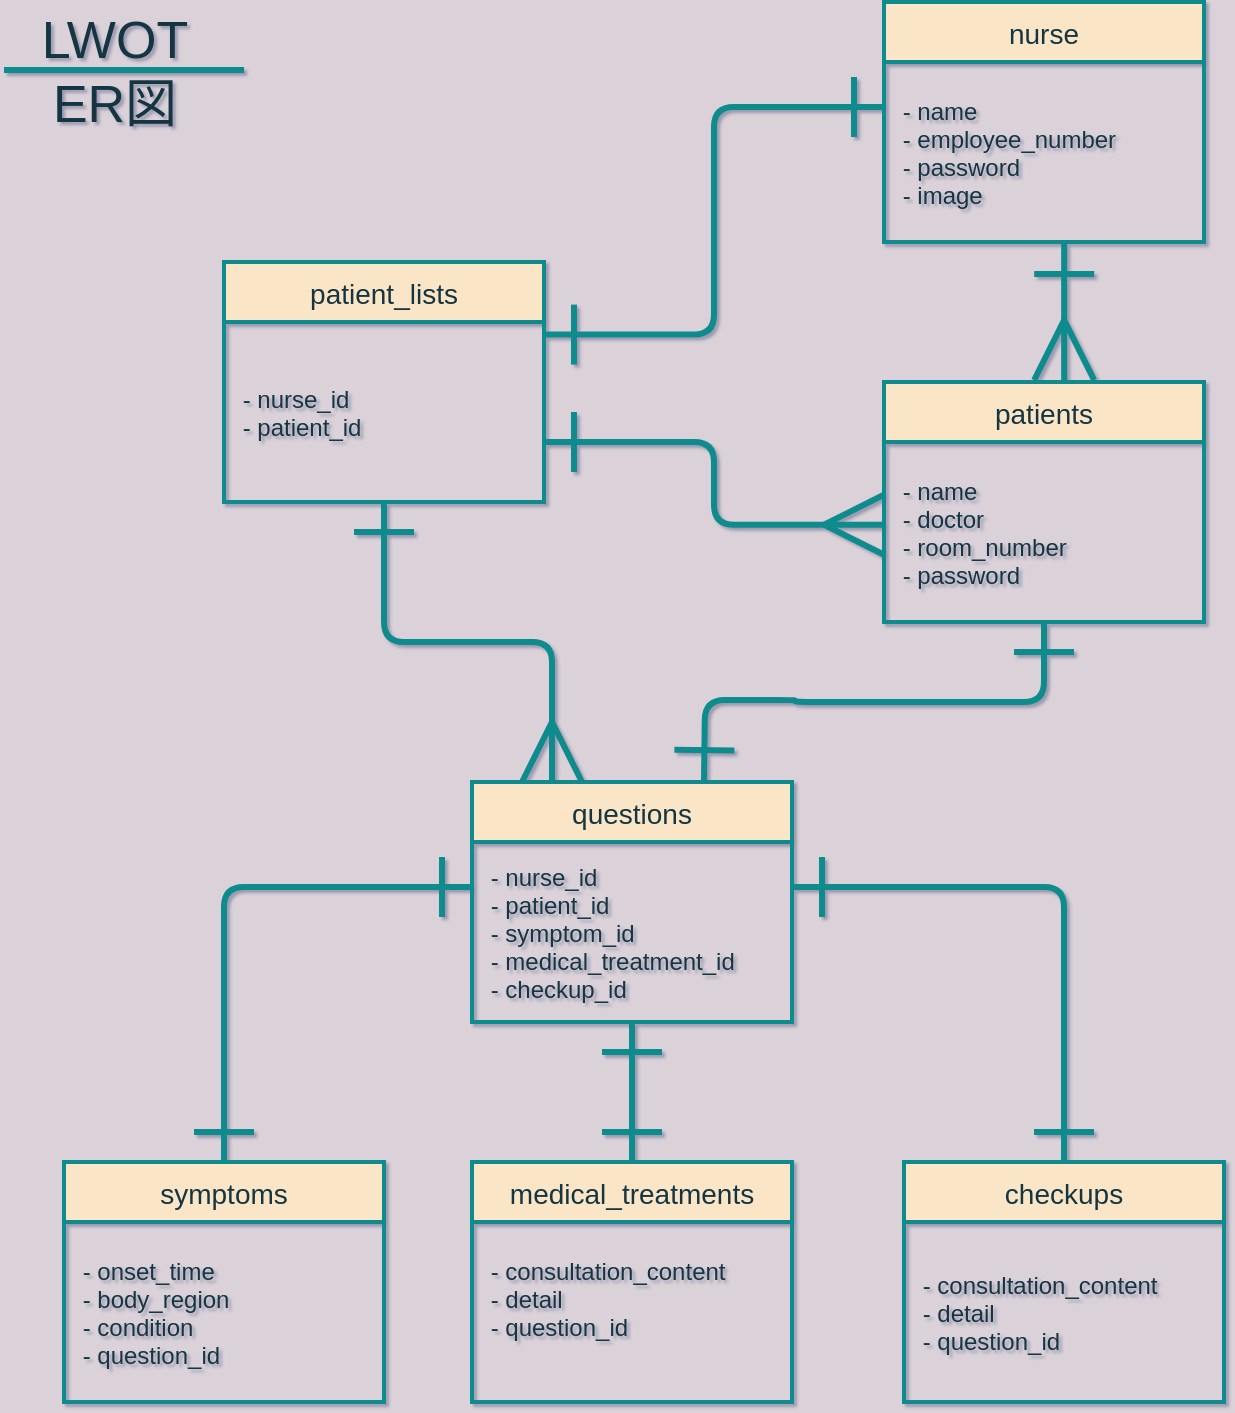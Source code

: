 <mxfile version="13.10.0" type="embed">
    <diagram id="jWqZOekPiA1CXMLEJWX6" name="ページ1">
        <mxGraphModel dx="924" dy="792" grid="1" gridSize="10" guides="1" tooltips="1" connect="1" arrows="1" fold="1" page="1" pageScale="1" pageWidth="1169" pageHeight="827" background="#DAD2D8" math="0" shadow="1">
            <root>
                <mxCell id="0"/>
                <mxCell id="1" parent="0"/>
                <mxCell id="2" value="patients" style="swimlane;childLayout=stackLayout;horizontal=1;startSize=30;horizontalStack=0;rounded=0;fontSize=14;fontStyle=0;strokeWidth=2;resizeParent=0;resizeLast=1;shadow=0;dashed=0;align=center;fillColor=#FAE5C7;strokeColor=#0F8B8D;fontColor=#143642;" parent="1" vertex="1">
                    <mxGeometry x="710" y="200" width="160" height="120" as="geometry"/>
                </mxCell>
                <mxCell id="3" value=" - name&#10; - doctor&#10; - room_number&#10; - password" style="align=left;strokeColor=none;fillColor=none;spacingLeft=4;fontSize=12;verticalAlign=middle;resizable=0;rotatable=0;part=1;fontColor=#143642;spacingRight=1;" parent="2" vertex="1">
                    <mxGeometry y="30" width="160" height="90" as="geometry"/>
                </mxCell>
                <mxCell id="5" value="nurse" style="swimlane;childLayout=stackLayout;horizontal=1;startSize=30;horizontalStack=0;rounded=0;fontSize=14;fontStyle=0;strokeWidth=2;resizeParent=0;resizeLast=1;shadow=0;dashed=0;align=center;fillColor=#FAE5C7;strokeColor=#0F8B8D;fontColor=#143642;" parent="1" vertex="1">
                    <mxGeometry x="710" y="10" width="160" height="120" as="geometry"/>
                </mxCell>
                <mxCell id="6" value=" - name&#10; - employee_number&#10; - password&#10; - image" style="align=left;strokeColor=none;fillColor=none;spacingLeft=4;fontSize=12;verticalAlign=middle;resizable=0;rotatable=0;part=1;fontColor=#143642;" parent="5" vertex="1">
                    <mxGeometry y="30" width="160" height="90" as="geometry"/>
                </mxCell>
                <mxCell id="70" style="edgeStyle=orthogonalEdgeStyle;curved=0;rounded=1;sketch=0;orthogonalLoop=1;jettySize=auto;html=1;entryX=0;entryY=0.25;entryDx=0;entryDy=0;startArrow=ERone;startFill=0;startSize=26;endArrow=ERone;endFill=0;endSize=26;strokeColor=#0F8B8D;strokeWidth=3;fillColor=#FAE5C7;fontColor=#143642;exitX=1;exitY=0.07;exitDx=0;exitDy=0;exitPerimeter=0;" parent="1" source="47" target="6" edge="1">
                    <mxGeometry relative="1" as="geometry">
                        <mxPoint x="543" y="176" as="sourcePoint"/>
                    </mxGeometry>
                </mxCell>
                <mxCell id="71" style="edgeStyle=orthogonalEdgeStyle;curved=0;rounded=1;sketch=0;orthogonalLoop=1;jettySize=auto;html=1;exitX=1;exitY=0.75;exitDx=0;exitDy=0;entryX=0;entryY=0.46;entryDx=0;entryDy=0;startArrow=ERone;startFill=0;startSize=26;endArrow=ERmany;endFill=0;endSize=26;strokeColor=#0F8B8D;strokeWidth=3;fillColor=#FAE5C7;fontColor=#143642;entryPerimeter=0;" parent="1" source="46" target="3" edge="1">
                    <mxGeometry relative="1" as="geometry"/>
                </mxCell>
                <mxCell id="46" value="patient_lists" style="swimlane;childLayout=stackLayout;horizontal=1;startSize=30;horizontalStack=0;rounded=0;fontSize=14;fontStyle=0;strokeWidth=2;resizeParent=0;resizeLast=1;shadow=0;dashed=0;align=center;fillColor=#FAE5C7;strokeColor=#0F8B8D;fontColor=#143642;" parent="1" vertex="1">
                    <mxGeometry x="380" y="140" width="160" height="120" as="geometry"/>
                </mxCell>
                <mxCell id="47" value=" - nurse_id&#10; - patient_id" style="align=left;strokeColor=none;fillColor=none;spacingLeft=4;fontSize=12;verticalAlign=middle;resizable=0;rotatable=0;part=1;fontColor=#143642;" parent="46" vertex="1">
                    <mxGeometry y="30" width="160" height="90" as="geometry"/>
                </mxCell>
                <mxCell id="69" style="edgeStyle=orthogonalEdgeStyle;curved=0;rounded=1;sketch=0;orthogonalLoop=1;jettySize=auto;html=1;exitX=0.25;exitY=0;exitDx=0;exitDy=0;entryX=0.5;entryY=1;entryDx=0;entryDy=0;startArrow=ERmany;startFill=0;startSize=26;endArrow=ERone;endFill=0;endSize=26;strokeColor=#0F8B8D;strokeWidth=3;fillColor=#FAE5C7;fontColor=#143642;" parent="1" source="48" target="47" edge="1">
                    <mxGeometry relative="1" as="geometry"/>
                </mxCell>
                <mxCell id="48" value="questions" style="swimlane;childLayout=stackLayout;horizontal=1;startSize=30;horizontalStack=0;rounded=0;fontSize=14;fontStyle=0;strokeWidth=2;resizeParent=0;resizeLast=1;shadow=0;dashed=0;align=center;fillColor=#FAE5C7;strokeColor=#0F8B8D;fontColor=#143642;" parent="1" vertex="1">
                    <mxGeometry x="504" y="400" width="160" height="120" as="geometry"/>
                </mxCell>
                <mxCell id="49" value=" - nurse_id&#10; - patient_id&#10; - symptom_id&#10; - medical_treatment_id&#10; - checkup_id" style="align=left;strokeColor=none;fillColor=none;spacingLeft=4;fontSize=12;verticalAlign=middle;resizable=0;rotatable=0;part=1;fontColor=#143642;" parent="48" vertex="1">
                    <mxGeometry y="30" width="160" height="90" as="geometry"/>
                </mxCell>
                <mxCell id="68" style="edgeStyle=orthogonalEdgeStyle;curved=0;rounded=1;sketch=0;orthogonalLoop=1;jettySize=auto;html=1;exitX=0.5;exitY=0;exitDx=0;exitDy=0;entryX=1;entryY=0.25;entryDx=0;entryDy=0;startArrow=ERone;startFill=0;startSize=26;endArrow=ERone;endFill=0;endSize=26;strokeColor=#0F8B8D;strokeWidth=3;fillColor=#FAE5C7;fontColor=#143642;" parent="1" source="50" target="49" edge="1">
                    <mxGeometry relative="1" as="geometry"/>
                </mxCell>
                <mxCell id="50" value="checkups" style="swimlane;childLayout=stackLayout;horizontal=1;startSize=30;horizontalStack=0;rounded=0;fontSize=14;fontStyle=0;strokeWidth=2;resizeParent=0;resizeLast=1;shadow=0;dashed=0;align=center;fillColor=#FAE5C7;strokeColor=#0F8B8D;fontColor=#143642;" parent="1" vertex="1">
                    <mxGeometry x="720" y="590" width="160" height="120" as="geometry"/>
                </mxCell>
                <mxCell id="51" value=" - consultation_content&#10; - detail&#10; - question_id" style="align=left;strokeColor=none;fillColor=none;spacingLeft=4;fontSize=12;verticalAlign=middle;resizable=0;rotatable=0;part=1;fontColor=#143642;" parent="50" vertex="1">
                    <mxGeometry y="30" width="160" height="90" as="geometry"/>
                </mxCell>
                <mxCell id="64" style="edgeStyle=orthogonalEdgeStyle;curved=0;rounded=1;sketch=0;orthogonalLoop=1;jettySize=auto;html=1;exitX=0.5;exitY=0;exitDx=0;exitDy=0;entryX=0.5;entryY=1;entryDx=0;entryDy=0;strokeColor=#0F8B8D;strokeWidth=3;fillColor=#FAE5C7;fontColor=#143642;startArrow=ERone;startFill=0;endArrow=ERone;endFill=0;endSize=26;startSize=26;" parent="1" source="52" target="49" edge="1">
                    <mxGeometry relative="1" as="geometry"/>
                </mxCell>
                <mxCell id="52" value="medical_treatments" style="swimlane;childLayout=stackLayout;horizontal=1;startSize=30;horizontalStack=0;rounded=0;fontSize=14;fontStyle=0;strokeWidth=2;resizeParent=0;resizeLast=1;shadow=0;dashed=0;align=center;fillColor=#FAE5C7;strokeColor=#0F8B8D;fontColor=#143642;" parent="1" vertex="1">
                    <mxGeometry x="504" y="590" width="160" height="120" as="geometry"/>
                </mxCell>
                <mxCell id="53" value=" - consultation_content&#10; - detail&#10; - question_id&#10;" style="align=left;strokeColor=none;fillColor=none;spacingLeft=4;fontSize=12;verticalAlign=middle;resizable=0;rotatable=0;part=1;fontColor=#143642;" parent="52" vertex="1">
                    <mxGeometry y="30" width="160" height="90" as="geometry"/>
                </mxCell>
                <mxCell id="63" style="edgeStyle=orthogonalEdgeStyle;curved=0;rounded=1;sketch=0;orthogonalLoop=1;jettySize=auto;html=1;exitX=0.5;exitY=0;exitDx=0;exitDy=0;entryX=0;entryY=0.25;entryDx=0;entryDy=0;strokeColor=#0F8B8D;strokeWidth=3;fillColor=#FAE5C7;fontColor=#143642;startArrow=ERone;startFill=0;endArrow=ERone;endFill=0;endSize=26;startSize=26;" parent="1" source="54" target="49" edge="1">
                    <mxGeometry relative="1" as="geometry"/>
                </mxCell>
                <mxCell id="54" value="symptoms" style="swimlane;childLayout=stackLayout;horizontal=1;startSize=30;horizontalStack=0;rounded=0;fontSize=14;fontStyle=0;strokeWidth=2;resizeParent=0;resizeLast=1;shadow=0;dashed=0;align=center;fillColor=#FAE5C7;strokeColor=#0F8B8D;fontColor=#143642;" parent="1" vertex="1">
                    <mxGeometry x="300" y="590" width="160" height="120" as="geometry"/>
                </mxCell>
                <mxCell id="55" value=" - onset_time&#10; - body_region&#10; - condition &#10; - question_id" style="align=left;strokeColor=none;fillColor=none;spacingLeft=4;fontSize=12;verticalAlign=middle;resizable=0;rotatable=0;part=1;fontColor=#143642;" parent="54" vertex="1">
                    <mxGeometry y="30" width="160" height="90" as="geometry"/>
                </mxCell>
                <mxCell id="57" value="&lt;span style=&quot;font-size: 26px;&quot;&gt;LWOT&lt;br style=&quot;font-size: 26px;&quot;&gt;ER図&lt;br style=&quot;font-size: 26px;&quot;&gt;&lt;/span&gt;" style="text;html=1;align=center;verticalAlign=middle;resizable=0;points=[];autosize=1;fontColor=#143642;fontSize=26;" parent="1" vertex="1">
                    <mxGeometry x="280" y="10" width="90" height="70" as="geometry"/>
                </mxCell>
                <mxCell id="61" value="" style="endArrow=none;html=1;fillColor=#FAE5C7;fontColor=#143642;strokeColor=#0F8B8D;strokeWidth=3;" parent="1" edge="1">
                    <mxGeometry width="50" height="50" relative="1" as="geometry">
                        <mxPoint x="270" y="44" as="sourcePoint"/>
                        <mxPoint x="390" y="44" as="targetPoint"/>
                    </mxGeometry>
                </mxCell>
                <mxCell id="72" style="edgeStyle=orthogonalEdgeStyle;curved=0;rounded=1;sketch=0;orthogonalLoop=1;jettySize=auto;html=1;exitX=0.5;exitY=1;exitDx=0;exitDy=0;startArrow=ERone;startFill=0;startSize=26;endArrow=ERone;endFill=0;endSize=26;strokeColor=#0F8B8D;strokeWidth=3;fillColor=#FAE5C7;fontColor=#143642;" parent="1" source="3" edge="1">
                    <mxGeometry relative="1" as="geometry">
                        <mxPoint x="620" y="399" as="targetPoint"/>
                    </mxGeometry>
                </mxCell>
                <mxCell id="73" style="edgeStyle=orthogonalEdgeStyle;rounded=0;orthogonalLoop=1;jettySize=auto;html=1;exitX=0.563;exitY=1.011;exitDx=0;exitDy=0;entryX=0.563;entryY=-0.008;entryDx=0;entryDy=0;entryPerimeter=0;exitPerimeter=0;startArrow=ERone;startFill=0;strokeColor=#0F8B8D;strokeWidth=3;endArrow=ERmany;endFill=0;endSize=26;startSize=26;" parent="1" source="6" target="2" edge="1">
                    <mxGeometry relative="1" as="geometry"/>
                </mxCell>
            </root>
        </mxGraphModel>
    </diagram>
</mxfile>